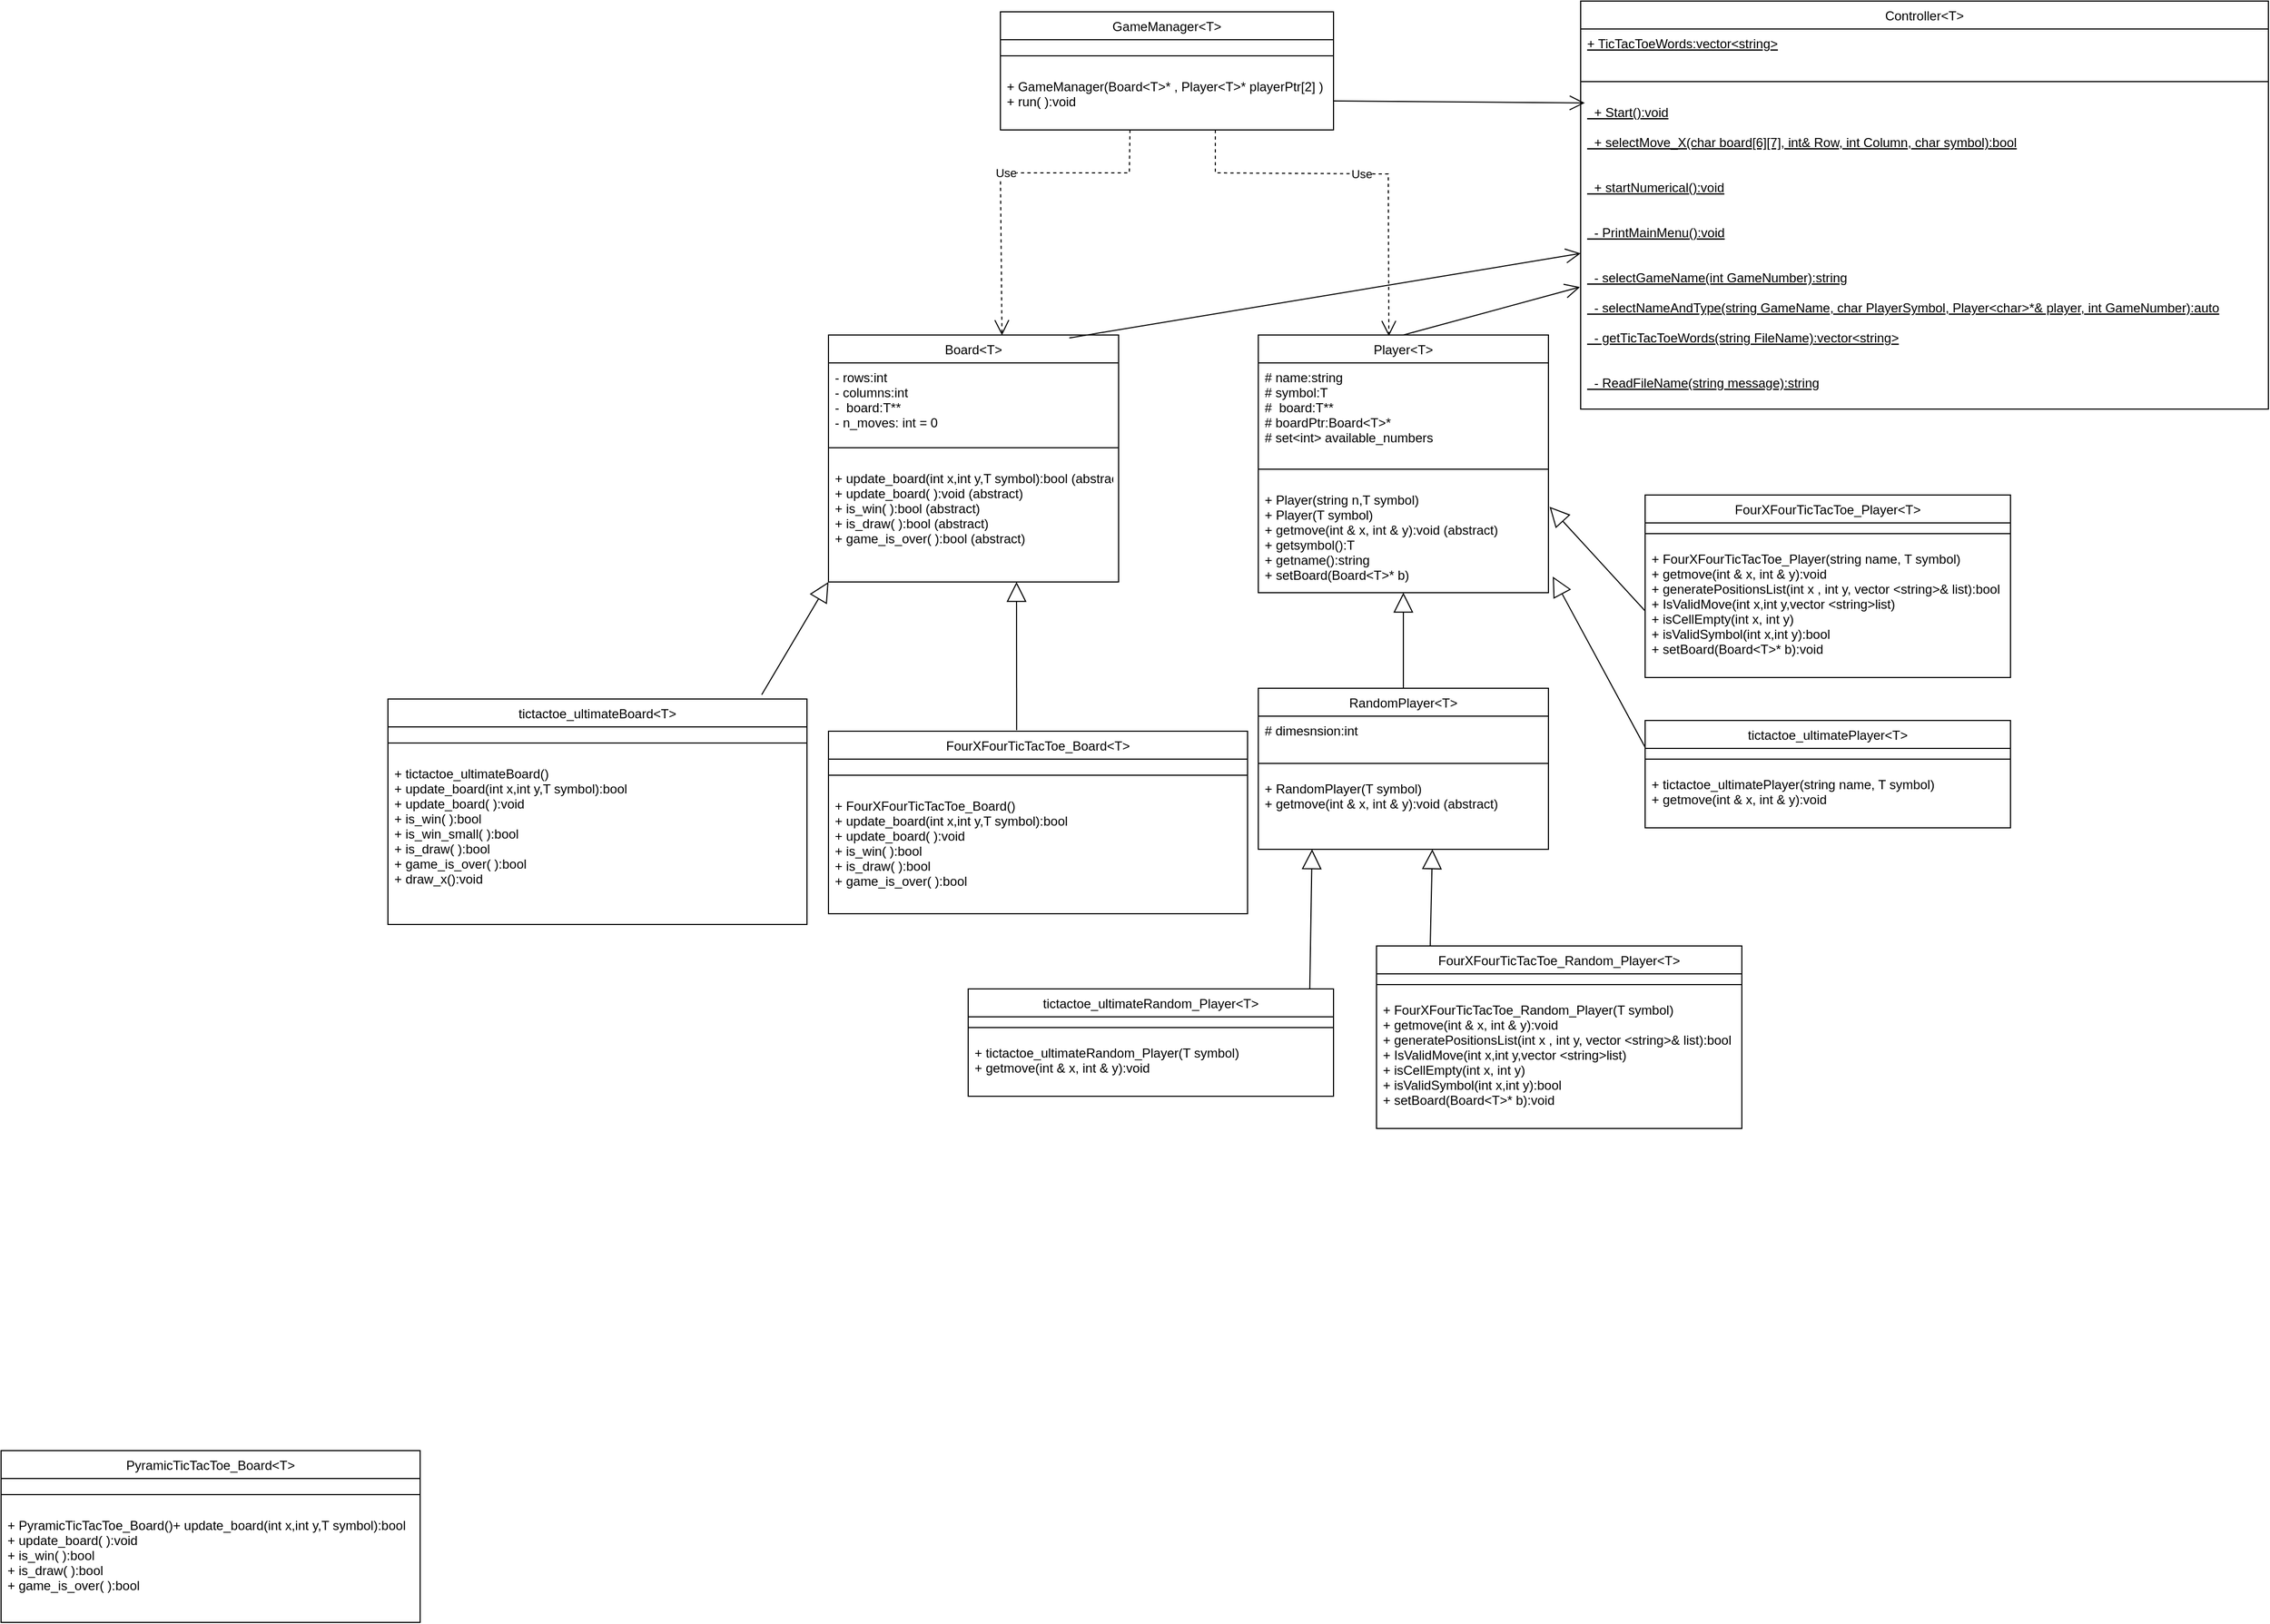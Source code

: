 <mxfile version="25.0.3">
  <diagram id="C5RBs43oDa-KdzZeNtuy" name="Page-1">
    <mxGraphModel dx="3011" dy="1047" grid="1" gridSize="10" guides="1" tooltips="1" connect="1" arrows="1" fold="1" page="1" pageScale="1" pageWidth="827" pageHeight="1169" math="0" shadow="0">
      <root>
        <mxCell id="WIyWlLk6GJQsqaUBKTNV-0" />
        <mxCell id="WIyWlLk6GJQsqaUBKTNV-1" parent="WIyWlLk6GJQsqaUBKTNV-0" />
        <mxCell id="zkfFHV4jXpPFQw0GAbJ--17" value="Board&lt;T&gt;" style="swimlane;fontStyle=0;align=center;verticalAlign=top;childLayout=stackLayout;horizontal=1;startSize=26;horizontalStack=0;resizeParent=1;resizeLast=0;collapsible=1;marginBottom=0;rounded=0;shadow=0;strokeWidth=1;" parent="WIyWlLk6GJQsqaUBKTNV-1" vertex="1">
          <mxGeometry x="240" y="471" width="270" height="230" as="geometry">
            <mxRectangle x="550" y="140" width="160" height="26" as="alternateBounds" />
          </mxGeometry>
        </mxCell>
        <mxCell id="zkfFHV4jXpPFQw0GAbJ--18" value="- rows:int    &#xa;- columns:int&#xa;-  board:T**&#xa;- n_moves: int = 0&#xa;                                " style="text;align=left;verticalAlign=top;spacingLeft=4;spacingRight=4;overflow=hidden;rotatable=0;points=[[0,0.5],[1,0.5]];portConstraint=eastwest;" parent="zkfFHV4jXpPFQw0GAbJ--17" vertex="1">
          <mxGeometry y="26" width="270" height="64" as="geometry" />
        </mxCell>
        <mxCell id="zkfFHV4jXpPFQw0GAbJ--23" value="" style="line;html=1;strokeWidth=1;align=left;verticalAlign=middle;spacingTop=-1;spacingLeft=3;spacingRight=3;rotatable=0;labelPosition=right;points=[];portConstraint=eastwest;" parent="zkfFHV4jXpPFQw0GAbJ--17" vertex="1">
          <mxGeometry y="90" width="270" height="30" as="geometry" />
        </mxCell>
        <mxCell id="zkfFHV4jXpPFQw0GAbJ--25" value="+ update_board(int x,int y,T symbol):bool (abstract) &#xa;+ update_board( ):void (abstract)&#xa;+ is_win( ):bool (abstract)&#xa;+ is_draw( ):bool (abstract)&#xa;+ game_is_over( ):bool (abstract)" style="text;align=left;verticalAlign=top;spacingLeft=4;spacingRight=4;overflow=hidden;rotatable=0;points=[[0,0.5],[1,0.5]];portConstraint=eastwest;" parent="zkfFHV4jXpPFQw0GAbJ--17" vertex="1">
          <mxGeometry y="120" width="270" height="82" as="geometry" />
        </mxCell>
        <mxCell id="zNKK8UCFtOkdq3rbCEs4-1" value="Player&lt;T&gt;" style="swimlane;fontStyle=0;align=center;verticalAlign=top;childLayout=stackLayout;horizontal=1;startSize=26;horizontalStack=0;resizeParent=1;resizeLast=0;collapsible=1;marginBottom=0;rounded=0;shadow=0;strokeWidth=1;" parent="WIyWlLk6GJQsqaUBKTNV-1" vertex="1">
          <mxGeometry x="640" y="471" width="270" height="240" as="geometry">
            <mxRectangle x="550" y="140" width="160" height="26" as="alternateBounds" />
          </mxGeometry>
        </mxCell>
        <mxCell id="zNKK8UCFtOkdq3rbCEs4-2" value="# name:string    &#xa;# symbol:T&#xa;#  board:T**&#xa;# boardPtr:Board&lt;T&gt;*&#xa;# set&lt;int&gt; available_numbers&#xa;                                " style="text;align=left;verticalAlign=top;spacingLeft=4;spacingRight=4;overflow=hidden;rotatable=0;points=[[0,0.5],[1,0.5]];portConstraint=eastwest;" parent="zNKK8UCFtOkdq3rbCEs4-1" vertex="1">
          <mxGeometry y="26" width="270" height="84" as="geometry" />
        </mxCell>
        <mxCell id="zNKK8UCFtOkdq3rbCEs4-3" value="" style="line;html=1;strokeWidth=1;align=left;verticalAlign=middle;spacingTop=-1;spacingLeft=3;spacingRight=3;rotatable=0;labelPosition=right;points=[];portConstraint=eastwest;" parent="zNKK8UCFtOkdq3rbCEs4-1" vertex="1">
          <mxGeometry y="110" width="270" height="30" as="geometry" />
        </mxCell>
        <mxCell id="zNKK8UCFtOkdq3rbCEs4-4" value="+ Player(string n,T symbol)&#xa;+ Player(T symbol)&#xa;+ getmove(int &amp; x, int &amp; y):void (abstract)&#xa;+ getsymbol():T&#xa;+ getname():string&#xa;+ setBoard(Board&lt;T&gt;* b)" style="text;align=left;verticalAlign=top;spacingLeft=4;spacingRight=4;overflow=hidden;rotatable=0;points=[[0,0.5],[1,0.5]];portConstraint=eastwest;" parent="zNKK8UCFtOkdq3rbCEs4-1" vertex="1">
          <mxGeometry y="140" width="270" height="100" as="geometry" />
        </mxCell>
        <mxCell id="zNKK8UCFtOkdq3rbCEs4-5" value="" style="endArrow=block;endSize=16;endFill=0;html=1;rounded=0;entryX=0.5;entryY=1;entryDx=0;entryDy=0;exitX=0.5;exitY=0;exitDx=0;exitDy=0;" parent="WIyWlLk6GJQsqaUBKTNV-1" source="zNKK8UCFtOkdq3rbCEs4-6" target="zNKK8UCFtOkdq3rbCEs4-1" edge="1">
          <mxGeometry width="160" relative="1" as="geometry">
            <mxPoint x="775" y="790" as="sourcePoint" />
            <mxPoint x="990" y="740" as="targetPoint" />
          </mxGeometry>
        </mxCell>
        <mxCell id="zNKK8UCFtOkdq3rbCEs4-6" value="RandomPlayer&lt;T&gt;" style="swimlane;fontStyle=0;align=center;verticalAlign=top;childLayout=stackLayout;horizontal=1;startSize=26;horizontalStack=0;resizeParent=1;resizeLast=0;collapsible=1;marginBottom=0;rounded=0;shadow=0;strokeWidth=1;" parent="WIyWlLk6GJQsqaUBKTNV-1" vertex="1">
          <mxGeometry x="640" y="800" width="270" height="150" as="geometry">
            <mxRectangle x="550" y="140" width="160" height="26" as="alternateBounds" />
          </mxGeometry>
        </mxCell>
        <mxCell id="zNKK8UCFtOkdq3rbCEs4-7" value="# dimesnsion:int    &#xa;                                " style="text;align=left;verticalAlign=top;spacingLeft=4;spacingRight=4;overflow=hidden;rotatable=0;points=[[0,0.5],[1,0.5]];portConstraint=eastwest;" parent="zNKK8UCFtOkdq3rbCEs4-6" vertex="1">
          <mxGeometry y="26" width="270" height="34" as="geometry" />
        </mxCell>
        <mxCell id="zNKK8UCFtOkdq3rbCEs4-8" value="" style="line;html=1;strokeWidth=1;align=left;verticalAlign=middle;spacingTop=-1;spacingLeft=3;spacingRight=3;rotatable=0;labelPosition=right;points=[];portConstraint=eastwest;" parent="zNKK8UCFtOkdq3rbCEs4-6" vertex="1">
          <mxGeometry y="60" width="270" height="20" as="geometry" />
        </mxCell>
        <mxCell id="zNKK8UCFtOkdq3rbCEs4-9" value="+ RandomPlayer(T symbol)&#xa;+ getmove(int &amp; x, int &amp; y):void (abstract)&#xa;" style="text;align=left;verticalAlign=top;spacingLeft=4;spacingRight=4;overflow=hidden;rotatable=0;points=[[0,0.5],[1,0.5]];portConstraint=eastwest;" parent="zNKK8UCFtOkdq3rbCEs4-6" vertex="1">
          <mxGeometry y="80" width="270" height="50" as="geometry" />
        </mxCell>
        <mxCell id="zNKK8UCFtOkdq3rbCEs4-14" value="GameManager&lt;T&gt;" style="swimlane;fontStyle=0;align=center;verticalAlign=top;childLayout=stackLayout;horizontal=1;startSize=26;horizontalStack=0;resizeParent=1;resizeLast=0;collapsible=1;marginBottom=0;rounded=0;shadow=0;strokeWidth=1;" parent="WIyWlLk6GJQsqaUBKTNV-1" vertex="1">
          <mxGeometry x="400" y="170" width="310" height="110" as="geometry">
            <mxRectangle x="550" y="140" width="160" height="26" as="alternateBounds" />
          </mxGeometry>
        </mxCell>
        <mxCell id="zNKK8UCFtOkdq3rbCEs4-16" value="" style="line;html=1;strokeWidth=1;align=left;verticalAlign=middle;spacingTop=-1;spacingLeft=3;spacingRight=3;rotatable=0;labelPosition=right;points=[];portConstraint=eastwest;" parent="zNKK8UCFtOkdq3rbCEs4-14" vertex="1">
          <mxGeometry y="26" width="310" height="30" as="geometry" />
        </mxCell>
        <mxCell id="zNKK8UCFtOkdq3rbCEs4-17" value="+ GameManager(Board&lt;T&gt;* , Player&lt;T&gt;* playerPtr[2] )&#xa;+ run( ):void" style="text;align=left;verticalAlign=top;spacingLeft=4;spacingRight=4;overflow=hidden;rotatable=0;points=[[0,0.5],[1,0.5]];portConstraint=eastwest;" parent="zNKK8UCFtOkdq3rbCEs4-14" vertex="1">
          <mxGeometry y="56" width="310" height="54" as="geometry" />
        </mxCell>
        <mxCell id="zNKK8UCFtOkdq3rbCEs4-19" value="Use" style="endArrow=open;endSize=12;dashed=1;html=1;rounded=0;entryX=0.598;entryY=0.001;entryDx=0;entryDy=0;entryPerimeter=0;exitX=0.389;exitY=0.998;exitDx=0;exitDy=0;exitPerimeter=0;" parent="WIyWlLk6GJQsqaUBKTNV-1" source="zNKK8UCFtOkdq3rbCEs4-17" target="zkfFHV4jXpPFQw0GAbJ--17" edge="1">
          <mxGeometry width="160" relative="1" as="geometry">
            <mxPoint x="460" y="430" as="sourcePoint" />
            <mxPoint x="620" y="430" as="targetPoint" />
            <Array as="points">
              <mxPoint x="520" y="320" />
              <mxPoint x="400" y="320" />
            </Array>
          </mxGeometry>
        </mxCell>
        <mxCell id="zNKK8UCFtOkdq3rbCEs4-20" value="Use" style="endArrow=open;endSize=12;dashed=1;html=1;rounded=0;exitX=0.384;exitY=0.981;exitDx=0;exitDy=0;exitPerimeter=0;entryX=0.45;entryY=0.004;entryDx=0;entryDy=0;entryPerimeter=0;" parent="WIyWlLk6GJQsqaUBKTNV-1" target="zNKK8UCFtOkdq3rbCEs4-1" edge="1">
          <mxGeometry width="160" relative="1" as="geometry">
            <mxPoint x="600" y="280.004" as="sourcePoint" />
            <mxPoint x="770.96" y="471.03" as="targetPoint" />
            <Array as="points">
              <mxPoint x="600" y="320" />
              <mxPoint x="760.96" y="321.03" />
            </Array>
          </mxGeometry>
        </mxCell>
        <mxCell id="zNKK8UCFtOkdq3rbCEs4-21" value="PyramicTicTacToe_Board&lt;T&gt;" style="swimlane;fontStyle=0;align=center;verticalAlign=top;childLayout=stackLayout;horizontal=1;startSize=26;horizontalStack=0;resizeParent=1;resizeLast=0;collapsible=1;marginBottom=0;rounded=0;shadow=0;strokeWidth=1;" parent="WIyWlLk6GJQsqaUBKTNV-1" vertex="1">
          <mxGeometry x="-530" y="1510" width="390" height="160" as="geometry">
            <mxRectangle x="550" y="140" width="160" height="26" as="alternateBounds" />
          </mxGeometry>
        </mxCell>
        <mxCell id="zNKK8UCFtOkdq3rbCEs4-23" value="" style="line;html=1;strokeWidth=1;align=left;verticalAlign=middle;spacingTop=-1;spacingLeft=3;spacingRight=3;rotatable=0;labelPosition=right;points=[];portConstraint=eastwest;" parent="zNKK8UCFtOkdq3rbCEs4-21" vertex="1">
          <mxGeometry y="26" width="390" height="30" as="geometry" />
        </mxCell>
        <mxCell id="zNKK8UCFtOkdq3rbCEs4-24" value="+ PyramicTicTacToe_Board()+ update_board(int x,int y,T symbol):bool  &#xa;+ update_board( ):void &#xa;+ is_win( ):bool &#xa;+ is_draw( ):bool &#xa;+ game_is_over( ):bool " style="text;align=left;verticalAlign=top;spacingLeft=4;spacingRight=4;overflow=hidden;rotatable=0;points=[[0,0.5],[1,0.5]];portConstraint=eastwest;" parent="zNKK8UCFtOkdq3rbCEs4-21" vertex="1">
          <mxGeometry y="56" width="390" height="82" as="geometry" />
        </mxCell>
        <mxCell id="zNKK8UCFtOkdq3rbCEs4-50" value="FourXFourTicTacToe_Board&lt;T&gt;" style="swimlane;fontStyle=0;align=center;verticalAlign=top;childLayout=stackLayout;horizontal=1;startSize=26;horizontalStack=0;resizeParent=1;resizeLast=0;collapsible=1;marginBottom=0;rounded=0;shadow=0;strokeWidth=1;" parent="WIyWlLk6GJQsqaUBKTNV-1" vertex="1">
          <mxGeometry x="240" y="840" width="390" height="170" as="geometry">
            <mxRectangle x="550" y="140" width="160" height="26" as="alternateBounds" />
          </mxGeometry>
        </mxCell>
        <mxCell id="zNKK8UCFtOkdq3rbCEs4-52" value="" style="line;html=1;strokeWidth=1;align=left;verticalAlign=middle;spacingTop=-1;spacingLeft=3;spacingRight=3;rotatable=0;labelPosition=right;points=[];portConstraint=eastwest;" parent="zNKK8UCFtOkdq3rbCEs4-50" vertex="1">
          <mxGeometry y="26" width="390" height="30" as="geometry" />
        </mxCell>
        <mxCell id="zNKK8UCFtOkdq3rbCEs4-53" value="+ FourXFourTicTacToe_Board()&#xa;+ update_board(int x,int y,T symbol):bool  &#xa;+ update_board( ):void &#xa;+ is_win( ):bool &#xa;+ is_draw( ):bool &#xa;+ game_is_over( ):bool &#xa;" style="text;align=left;verticalAlign=top;spacingLeft=4;spacingRight=4;overflow=hidden;rotatable=0;points=[[0,0.5],[1,0.5]];portConstraint=eastwest;" parent="zNKK8UCFtOkdq3rbCEs4-50" vertex="1">
          <mxGeometry y="56" width="390" height="104" as="geometry" />
        </mxCell>
        <mxCell id="zNKK8UCFtOkdq3rbCEs4-54" value="" style="endArrow=block;endSize=16;endFill=0;html=1;rounded=0;exitX=0.449;exitY=-0.006;exitDx=0;exitDy=0;exitPerimeter=0;" parent="WIyWlLk6GJQsqaUBKTNV-1" source="zNKK8UCFtOkdq3rbCEs4-50" edge="1">
          <mxGeometry width="160" relative="1" as="geometry">
            <mxPoint x="530.39" y="940.248" as="sourcePoint" />
            <mxPoint x="415" y="701" as="targetPoint" />
            <Array as="points" />
          </mxGeometry>
        </mxCell>
        <mxCell id="zNKK8UCFtOkdq3rbCEs4-55" value="FourXFourTicTacToe_Random_Player&lt;T&gt;" style="swimlane;fontStyle=0;align=center;verticalAlign=top;childLayout=stackLayout;horizontal=1;startSize=26;horizontalStack=0;resizeParent=1;resizeLast=0;collapsible=1;marginBottom=0;rounded=0;shadow=0;strokeWidth=1;" parent="WIyWlLk6GJQsqaUBKTNV-1" vertex="1">
          <mxGeometry x="750" y="1040" width="340" height="170" as="geometry">
            <mxRectangle x="550" y="140" width="160" height="26" as="alternateBounds" />
          </mxGeometry>
        </mxCell>
        <mxCell id="zNKK8UCFtOkdq3rbCEs4-56" value="" style="line;html=1;strokeWidth=1;align=left;verticalAlign=middle;spacingTop=-1;spacingLeft=3;spacingRight=3;rotatable=0;labelPosition=right;points=[];portConstraint=eastwest;" parent="zNKK8UCFtOkdq3rbCEs4-55" vertex="1">
          <mxGeometry y="26" width="340" height="20" as="geometry" />
        </mxCell>
        <mxCell id="zNKK8UCFtOkdq3rbCEs4-57" value="+ FourXFourTicTacToe_Random_Player(T symbol)&#xa;+ getmove(int &amp; x, int &amp; y):void &#xa;+ generatePositionsList(int x , int y, vector &lt;string&gt;&amp; list):bool&#xa;+ IsValidMove(int x,int y,vector &lt;string&gt;list)&#xa;+ isCellEmpty(int x, int y)&#xa;+ isValidSymbol(int x,int y):bool&#xa;+ setBoard(Board&lt;T&gt;* b):void" style="text;align=left;verticalAlign=top;spacingLeft=4;spacingRight=4;overflow=hidden;rotatable=0;points=[[0,0.5],[1,0.5]];portConstraint=eastwest;" parent="zNKK8UCFtOkdq3rbCEs4-55" vertex="1">
          <mxGeometry y="46" width="340" height="124" as="geometry" />
        </mxCell>
        <mxCell id="zNKK8UCFtOkdq3rbCEs4-59" value="FourXFourTicTacToe_Player&lt;T&gt;" style="swimlane;fontStyle=0;align=center;verticalAlign=top;childLayout=stackLayout;horizontal=1;startSize=26;horizontalStack=0;resizeParent=1;resizeLast=0;collapsible=1;marginBottom=0;rounded=0;shadow=0;strokeWidth=1;" parent="WIyWlLk6GJQsqaUBKTNV-1" vertex="1">
          <mxGeometry x="1000" y="620" width="340" height="170" as="geometry">
            <mxRectangle x="550" y="140" width="160" height="26" as="alternateBounds" />
          </mxGeometry>
        </mxCell>
        <mxCell id="zNKK8UCFtOkdq3rbCEs4-60" value="" style="line;html=1;strokeWidth=1;align=left;verticalAlign=middle;spacingTop=-1;spacingLeft=3;spacingRight=3;rotatable=0;labelPosition=right;points=[];portConstraint=eastwest;" parent="zNKK8UCFtOkdq3rbCEs4-59" vertex="1">
          <mxGeometry y="26" width="340" height="20" as="geometry" />
        </mxCell>
        <mxCell id="zNKK8UCFtOkdq3rbCEs4-61" value="+ FourXFourTicTacToe_Player(string name, T symbol)&#xa;+ getmove(int &amp; x, int &amp; y):void &#xa;+ generatePositionsList(int x , int y, vector &lt;string&gt;&amp; list):bool&#xa;+ IsValidMove(int x,int y,vector &lt;string&gt;list)&#xa;+ isCellEmpty(int x, int y)&#xa;+ isValidSymbol(int x,int y):bool&#xa;+ setBoard(Board&lt;T&gt;* b):void" style="text;align=left;verticalAlign=top;spacingLeft=4;spacingRight=4;overflow=hidden;rotatable=0;points=[[0,0.5],[1,0.5]];portConstraint=eastwest;" parent="zNKK8UCFtOkdq3rbCEs4-59" vertex="1">
          <mxGeometry y="46" width="340" height="124" as="geometry" />
        </mxCell>
        <mxCell id="-edTAtDYUSg2WwT5uVnX-0" value="tictactoe_ultimateBoard&lt;T&gt;" style="swimlane;fontStyle=0;align=center;verticalAlign=top;childLayout=stackLayout;horizontal=1;startSize=26;horizontalStack=0;resizeParent=1;resizeLast=0;collapsible=1;marginBottom=0;rounded=0;shadow=0;strokeWidth=1;" parent="WIyWlLk6GJQsqaUBKTNV-1" vertex="1">
          <mxGeometry x="-170" y="810" width="390" height="210" as="geometry">
            <mxRectangle x="550" y="140" width="160" height="26" as="alternateBounds" />
          </mxGeometry>
        </mxCell>
        <mxCell id="-edTAtDYUSg2WwT5uVnX-1" value="" style="line;html=1;strokeWidth=1;align=left;verticalAlign=middle;spacingTop=-1;spacingLeft=3;spacingRight=3;rotatable=0;labelPosition=right;points=[];portConstraint=eastwest;" parent="-edTAtDYUSg2WwT5uVnX-0" vertex="1">
          <mxGeometry y="26" width="390" height="30" as="geometry" />
        </mxCell>
        <mxCell id="-edTAtDYUSg2WwT5uVnX-2" value="+ tictactoe_ultimateBoard()&#xa;+ update_board(int x,int y,T symbol):bool  &#xa;+ update_board( ):void &#xa;+ is_win( ):bool &#xa;+ is_win_small( ):bool&#xa;+ is_draw( ):bool &#xa;+ game_is_over( ):bool &#xa;+ draw_x():void&#xa;" style="text;align=left;verticalAlign=top;spacingLeft=4;spacingRight=4;overflow=hidden;rotatable=0;points=[[0,0.5],[1,0.5]];portConstraint=eastwest;" parent="-edTAtDYUSg2WwT5uVnX-0" vertex="1">
          <mxGeometry y="56" width="390" height="154" as="geometry" />
        </mxCell>
        <mxCell id="0O7YEazzn8F5v583MNlk-1" value="tictactoe_ultimateRandom_Player&lt;T&gt;" style="swimlane;fontStyle=0;align=center;verticalAlign=top;childLayout=stackLayout;horizontal=1;startSize=26;horizontalStack=0;resizeParent=1;resizeLast=0;collapsible=1;marginBottom=0;rounded=0;shadow=0;strokeWidth=1;" vertex="1" parent="WIyWlLk6GJQsqaUBKTNV-1">
          <mxGeometry x="370" y="1080" width="340" height="100" as="geometry">
            <mxRectangle x="550" y="140" width="160" height="26" as="alternateBounds" />
          </mxGeometry>
        </mxCell>
        <mxCell id="0O7YEazzn8F5v583MNlk-2" value="" style="line;html=1;strokeWidth=1;align=left;verticalAlign=middle;spacingTop=-1;spacingLeft=3;spacingRight=3;rotatable=0;labelPosition=right;points=[];portConstraint=eastwest;" vertex="1" parent="0O7YEazzn8F5v583MNlk-1">
          <mxGeometry y="26" width="340" height="20" as="geometry" />
        </mxCell>
        <mxCell id="0O7YEazzn8F5v583MNlk-3" value="+ tictactoe_ultimateRandom_Player(T symbol)&#xa;+ getmove(int &amp; x, int &amp; y):void &#xa;" style="text;align=left;verticalAlign=top;spacingLeft=4;spacingRight=4;overflow=hidden;rotatable=0;points=[[0,0.5],[1,0.5]];portConstraint=eastwest;" vertex="1" parent="0O7YEazzn8F5v583MNlk-1">
          <mxGeometry y="46" width="340" height="54" as="geometry" />
        </mxCell>
        <mxCell id="0O7YEazzn8F5v583MNlk-4" value="" style="endArrow=block;endSize=16;endFill=0;html=1;rounded=0;entryX=0.5;entryY=1;entryDx=0;entryDy=0;exitX=0.935;exitY=0;exitDx=0;exitDy=0;exitPerimeter=0;" edge="1" parent="WIyWlLk6GJQsqaUBKTNV-1" source="0O7YEazzn8F5v583MNlk-1">
          <mxGeometry width="160" relative="1" as="geometry">
            <mxPoint x="690" y="1039" as="sourcePoint" />
            <mxPoint x="690" y="950" as="targetPoint" />
          </mxGeometry>
        </mxCell>
        <mxCell id="0O7YEazzn8F5v583MNlk-5" value="" style="endArrow=block;endSize=16;endFill=0;html=1;rounded=0;exitX=0.892;exitY=-0.019;exitDx=0;exitDy=0;exitPerimeter=0;entryX=0;entryY=1;entryDx=0;entryDy=0;" edge="1" parent="WIyWlLk6GJQsqaUBKTNV-1" source="-edTAtDYUSg2WwT5uVnX-0" target="zkfFHV4jXpPFQw0GAbJ--17">
          <mxGeometry width="160" relative="1" as="geometry">
            <mxPoint x="180" y="788" as="sourcePoint" />
            <mxPoint x="180" y="650" as="targetPoint" />
            <Array as="points" />
          </mxGeometry>
        </mxCell>
        <mxCell id="0O7YEazzn8F5v583MNlk-6" value="" style="endArrow=block;endSize=16;endFill=0;html=1;rounded=0;" edge="1" parent="WIyWlLk6GJQsqaUBKTNV-1">
          <mxGeometry width="160" relative="1" as="geometry">
            <mxPoint x="800" y="1040" as="sourcePoint" />
            <mxPoint x="802" y="950" as="targetPoint" />
          </mxGeometry>
        </mxCell>
        <mxCell id="0O7YEazzn8F5v583MNlk-8" value="tictactoe_ultimatePlayer&lt;T&gt;" style="swimlane;fontStyle=0;align=center;verticalAlign=top;childLayout=stackLayout;horizontal=1;startSize=26;horizontalStack=0;resizeParent=1;resizeLast=0;collapsible=1;marginBottom=0;rounded=0;shadow=0;strokeWidth=1;" vertex="1" parent="WIyWlLk6GJQsqaUBKTNV-1">
          <mxGeometry x="1000" y="830" width="340" height="100" as="geometry">
            <mxRectangle x="550" y="140" width="160" height="26" as="alternateBounds" />
          </mxGeometry>
        </mxCell>
        <mxCell id="0O7YEazzn8F5v583MNlk-9" value="" style="line;html=1;strokeWidth=1;align=left;verticalAlign=middle;spacingTop=-1;spacingLeft=3;spacingRight=3;rotatable=0;labelPosition=right;points=[];portConstraint=eastwest;" vertex="1" parent="0O7YEazzn8F5v583MNlk-8">
          <mxGeometry y="26" width="340" height="20" as="geometry" />
        </mxCell>
        <mxCell id="0O7YEazzn8F5v583MNlk-10" value="+ tictactoe_ultimatePlayer(string name, T symbol)&#xa;+ getmove(int &amp; x, int &amp; y):void &#xa;" style="text;align=left;verticalAlign=top;spacingLeft=4;spacingRight=4;overflow=hidden;rotatable=0;points=[[0,0.5],[1,0.5]];portConstraint=eastwest;" vertex="1" parent="0O7YEazzn8F5v583MNlk-8">
          <mxGeometry y="46" width="340" height="54" as="geometry" />
        </mxCell>
        <mxCell id="0O7YEazzn8F5v583MNlk-11" value="" style="endArrow=block;endSize=16;endFill=0;html=1;rounded=0;exitX=0;exitY=0.25;exitDx=0;exitDy=0;entryX=1.015;entryY=0.85;entryDx=0;entryDy=0;entryPerimeter=0;" edge="1" parent="WIyWlLk6GJQsqaUBKTNV-1" source="0O7YEazzn8F5v583MNlk-8" target="zNKK8UCFtOkdq3rbCEs4-4">
          <mxGeometry width="160" relative="1" as="geometry">
            <mxPoint x="950" y="820" as="sourcePoint" />
            <mxPoint x="952" y="730" as="targetPoint" />
          </mxGeometry>
        </mxCell>
        <mxCell id="0O7YEazzn8F5v583MNlk-12" value="" style="endArrow=block;endSize=16;endFill=0;html=1;rounded=0;entryX=1.004;entryY=0.2;entryDx=0;entryDy=0;entryPerimeter=0;exitX=0;exitY=0.5;exitDx=0;exitDy=0;" edge="1" parent="WIyWlLk6GJQsqaUBKTNV-1" source="zNKK8UCFtOkdq3rbCEs4-61" target="zNKK8UCFtOkdq3rbCEs4-4">
          <mxGeometry width="160" relative="1" as="geometry">
            <mxPoint x="970" y="710" as="sourcePoint" />
            <mxPoint x="972" y="620" as="targetPoint" />
          </mxGeometry>
        </mxCell>
        <mxCell id="0O7YEazzn8F5v583MNlk-13" value="Controller&lt;T&gt;" style="swimlane;fontStyle=0;align=center;verticalAlign=top;childLayout=stackLayout;horizontal=1;startSize=26;horizontalStack=0;resizeParent=1;resizeLast=0;collapsible=1;marginBottom=0;rounded=0;shadow=0;strokeWidth=1;" vertex="1" parent="WIyWlLk6GJQsqaUBKTNV-1">
          <mxGeometry x="940" y="160" width="640" height="380" as="geometry">
            <mxRectangle x="550" y="140" width="160" height="26" as="alternateBounds" />
          </mxGeometry>
        </mxCell>
        <mxCell id="0O7YEazzn8F5v583MNlk-14" value="+ TicTacToeWords:vector&lt;string&gt;" style="text;align=left;verticalAlign=top;spacingLeft=4;spacingRight=4;overflow=hidden;rotatable=0;points=[[0,0.5],[1,0.5]];portConstraint=eastwest;fontStyle=4" vertex="1" parent="0O7YEazzn8F5v583MNlk-13">
          <mxGeometry y="26" width="640" height="34" as="geometry" />
        </mxCell>
        <mxCell id="0O7YEazzn8F5v583MNlk-15" value="" style="line;html=1;strokeWidth=1;align=left;verticalAlign=middle;spacingTop=-1;spacingLeft=3;spacingRight=3;rotatable=0;labelPosition=right;points=[];portConstraint=eastwest;" vertex="1" parent="0O7YEazzn8F5v583MNlk-13">
          <mxGeometry y="60" width="640" height="30" as="geometry" />
        </mxCell>
        <mxCell id="0O7YEazzn8F5v583MNlk-16" value="  + Start():void&#xa;&#xa;  + selectMove_X(char board[6][7], int&amp; Row, int Column, char symbol):bool&#xa;&#xa;&#xa;  + startNumerical():void&#xa;&#xa;&#xa;  - PrintMainMenu():void&#xa;&#xa;&#xa;  - selectGameName(int GameNumber):string&#xa;&#xa;  - selectNameAndType(string GameName, char PlayerSymbol, Player&lt;char&gt;*&amp; player, int GameNumber):auto&#xa;&#xa;  - getTicTacToeWords(string FileName):vector&lt;string&gt;&#xa;&#xa;&#xa;  - ReadFileName(string message):string" style="text;align=left;verticalAlign=top;spacingLeft=4;spacingRight=4;overflow=hidden;rotatable=0;points=[[0,0.5],[1,0.5]];portConstraint=eastwest;fontStyle=4" vertex="1" parent="0O7YEazzn8F5v583MNlk-13">
          <mxGeometry y="90" width="640" height="290" as="geometry" />
        </mxCell>
        <mxCell id="0O7YEazzn8F5v583MNlk-18" value="" style="endArrow=open;endFill=1;endSize=12;html=1;rounded=0;exitX=1;exitY=0.5;exitDx=0;exitDy=0;entryX=0.006;entryY=0.017;entryDx=0;entryDy=0;entryPerimeter=0;" edge="1" parent="WIyWlLk6GJQsqaUBKTNV-1" source="zNKK8UCFtOkdq3rbCEs4-17" target="0O7YEazzn8F5v583MNlk-16">
          <mxGeometry width="160" relative="1" as="geometry">
            <mxPoint x="730" y="250" as="sourcePoint" />
            <mxPoint x="860" y="250" as="targetPoint" />
          </mxGeometry>
        </mxCell>
        <mxCell id="0O7YEazzn8F5v583MNlk-20" value="" style="endArrow=open;endFill=1;endSize=12;html=1;rounded=0;exitX=0.5;exitY=0;exitDx=0;exitDy=0;entryX=-0.001;entryY=0.608;entryDx=0;entryDy=0;entryPerimeter=0;" edge="1" parent="WIyWlLk6GJQsqaUBKTNV-1" source="zNKK8UCFtOkdq3rbCEs4-1" target="0O7YEazzn8F5v583MNlk-16">
          <mxGeometry width="160" relative="1" as="geometry">
            <mxPoint x="790" y="451" as="sourcePoint" />
            <mxPoint x="943" y="450" as="targetPoint" />
          </mxGeometry>
        </mxCell>
        <mxCell id="0O7YEazzn8F5v583MNlk-21" value="" style="endArrow=open;endFill=1;endSize=12;html=1;rounded=0;exitX=0.83;exitY=0.012;exitDx=0;exitDy=0;entryX=0;entryY=0.5;entryDx=0;entryDy=0;exitPerimeter=0;" edge="1" parent="WIyWlLk6GJQsqaUBKTNV-1" source="zkfFHV4jXpPFQw0GAbJ--17" target="0O7YEazzn8F5v583MNlk-16">
          <mxGeometry width="160" relative="1" as="geometry">
            <mxPoint x="470" y="421" as="sourcePoint" />
            <mxPoint x="623" y="420" as="targetPoint" />
          </mxGeometry>
        </mxCell>
      </root>
    </mxGraphModel>
  </diagram>
</mxfile>
